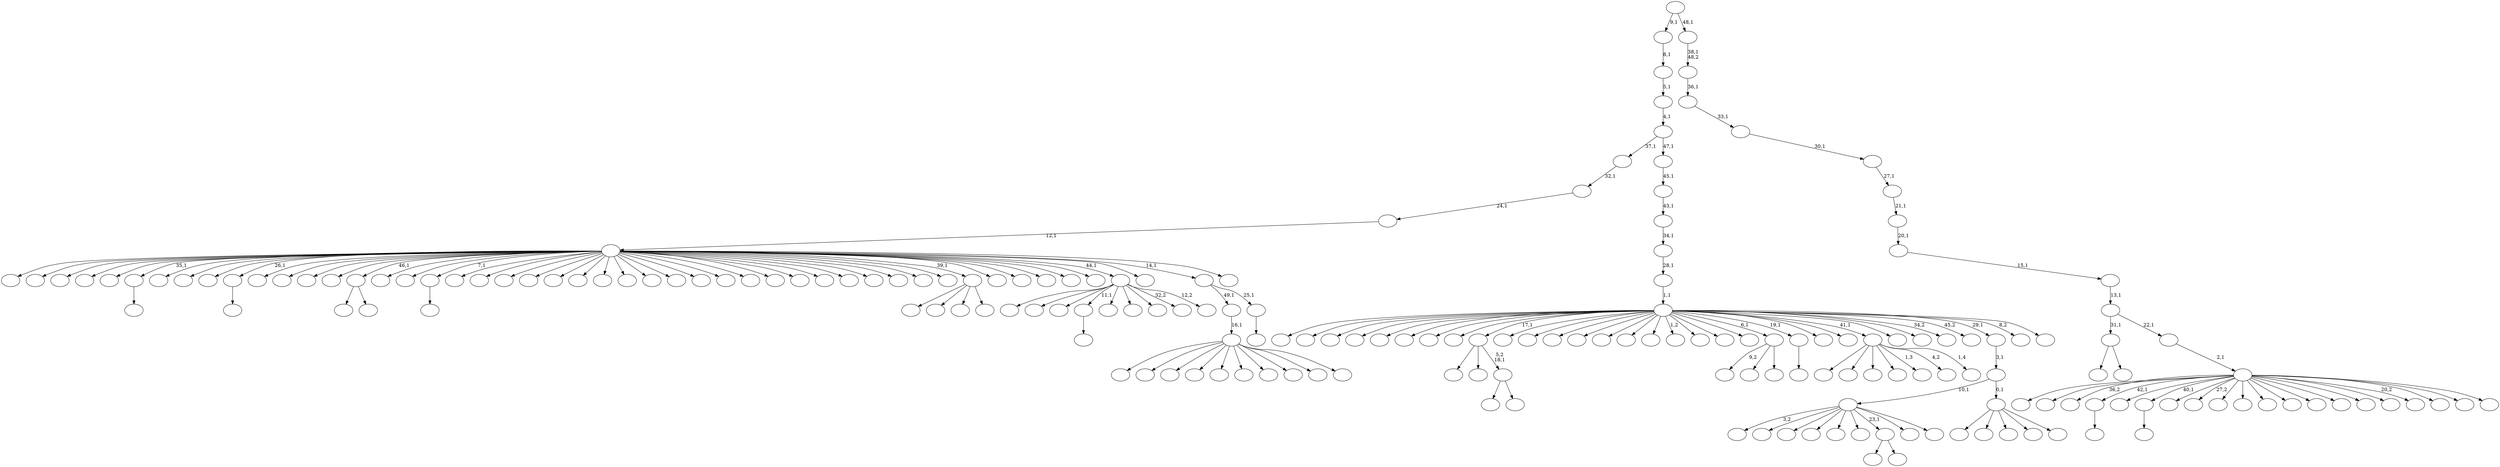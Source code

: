 digraph T {
	200 [label=""]
	199 [label=""]
	198 [label=""]
	197 [label=""]
	196 [label=""]
	195 [label=""]
	194 [label=""]
	193 [label=""]
	192 [label=""]
	191 [label=""]
	190 [label=""]
	189 [label=""]
	188 [label=""]
	187 [label=""]
	186 [label=""]
	185 [label=""]
	184 [label=""]
	183 [label=""]
	182 [label=""]
	181 [label=""]
	180 [label=""]
	179 [label=""]
	178 [label=""]
	177 [label=""]
	176 [label=""]
	175 [label=""]
	174 [label=""]
	173 [label=""]
	172 [label=""]
	171 [label=""]
	170 [label=""]
	169 [label=""]
	168 [label=""]
	167 [label=""]
	166 [label=""]
	165 [label=""]
	164 [label=""]
	163 [label=""]
	162 [label=""]
	161 [label=""]
	160 [label=""]
	159 [label=""]
	158 [label=""]
	157 [label=""]
	156 [label=""]
	155 [label=""]
	154 [label=""]
	153 [label=""]
	152 [label=""]
	151 [label=""]
	150 [label=""]
	149 [label=""]
	148 [label=""]
	147 [label=""]
	146 [label=""]
	145 [label=""]
	144 [label=""]
	143 [label=""]
	142 [label=""]
	141 [label=""]
	140 [label=""]
	139 [label=""]
	138 [label=""]
	137 [label=""]
	136 [label=""]
	135 [label=""]
	134 [label=""]
	133 [label=""]
	132 [label=""]
	131 [label=""]
	130 [label=""]
	129 [label=""]
	128 [label=""]
	127 [label=""]
	126 [label=""]
	125 [label=""]
	124 [label=""]
	123 [label=""]
	122 [label=""]
	121 [label=""]
	120 [label=""]
	119 [label=""]
	118 [label=""]
	117 [label=""]
	116 [label=""]
	115 [label=""]
	114 [label=""]
	113 [label=""]
	112 [label=""]
	111 [label=""]
	110 [label=""]
	109 [label=""]
	108 [label=""]
	107 [label=""]
	106 [label=""]
	105 [label=""]
	104 [label=""]
	103 [label=""]
	102 [label=""]
	101 [label=""]
	100 [label=""]
	99 [label=""]
	98 [label=""]
	97 [label=""]
	96 [label=""]
	95 [label=""]
	94 [label=""]
	93 [label=""]
	92 [label=""]
	91 [label=""]
	90 [label=""]
	89 [label=""]
	88 [label=""]
	87 [label=""]
	86 [label=""]
	85 [label=""]
	84 [label=""]
	83 [label=""]
	82 [label=""]
	81 [label=""]
	80 [label=""]
	79 [label=""]
	78 [label=""]
	77 [label=""]
	76 [label=""]
	75 [label=""]
	74 [label=""]
	73 [label=""]
	72 [label=""]
	71 [label=""]
	70 [label=""]
	69 [label=""]
	68 [label=""]
	67 [label=""]
	66 [label=""]
	65 [label=""]
	64 [label=""]
	63 [label=""]
	62 [label=""]
	61 [label=""]
	60 [label=""]
	59 [label=""]
	58 [label=""]
	57 [label=""]
	56 [label=""]
	55 [label=""]
	54 [label=""]
	53 [label=""]
	52 [label=""]
	51 [label=""]
	50 [label=""]
	49 [label=""]
	48 [label=""]
	47 [label=""]
	46 [label=""]
	45 [label=""]
	44 [label=""]
	43 [label=""]
	42 [label=""]
	41 [label=""]
	40 [label=""]
	39 [label=""]
	38 [label=""]
	37 [label=""]
	36 [label=""]
	35 [label=""]
	34 [label=""]
	33 [label=""]
	32 [label=""]
	31 [label=""]
	30 [label=""]
	29 [label=""]
	28 [label=""]
	27 [label=""]
	26 [label=""]
	25 [label=""]
	24 [label=""]
	23 [label=""]
	22 [label=""]
	21 [label=""]
	20 [label=""]
	19 [label=""]
	18 [label=""]
	17 [label=""]
	16 [label=""]
	15 [label=""]
	14 [label=""]
	13 [label=""]
	12 [label=""]
	11 [label=""]
	10 [label=""]
	9 [label=""]
	8 [label=""]
	7 [label=""]
	6 [label=""]
	5 [label=""]
	4 [label=""]
	3 [label=""]
	2 [label=""]
	1 [label=""]
	0 [label=""]
	175 -> 176 [label=""]
	160 -> 161 [label=""]
	158 -> 159 [label=""]
	153 -> 154 [label=""]
	151 -> 200 [label=""]
	151 -> 152 [label=""]
	150 -> 195 [label=""]
	150 -> 191 [label=""]
	150 -> 151 [label="5,2\n18,1"]
	143 -> 182 [label=""]
	143 -> 144 [label=""]
	141 -> 142 [label=""]
	136 -> 137 [label=""]
	81 -> 184 [label="9,2"]
	81 -> 107 [label=""]
	81 -> 82 [label=""]
	79 -> 140 [label=""]
	79 -> 80 [label=""]
	77 -> 78 [label=""]
	67 -> 197 [label=""]
	67 -> 183 [label=""]
	67 -> 169 [label=""]
	67 -> 166 [label=""]
	67 -> 112 [label="1,3"]
	67 -> 100 [label="4,2"]
	67 -> 68 [label="1,4"]
	59 -> 177 [label=""]
	59 -> 98 [label=""]
	59 -> 83 [label=""]
	59 -> 60 [label=""]
	47 -> 198 [label="3,2"]
	47 -> 194 [label=""]
	47 -> 173 [label=""]
	47 -> 162 [label=""]
	47 -> 126 [label=""]
	47 -> 105 [label=""]
	47 -> 79 [label="23,1"]
	47 -> 58 [label=""]
	47 -> 48 [label=""]
	44 -> 148 [label=""]
	44 -> 132 [label=""]
	44 -> 63 [label=""]
	44 -> 55 [label=""]
	44 -> 45 [label=""]
	43 -> 47 [label="10,1"]
	43 -> 44 [label="0,1"]
	42 -> 43 [label="3,1"]
	40 -> 196 [label=""]
	40 -> 170 [label=""]
	40 -> 149 [label=""]
	40 -> 109 [label=""]
	40 -> 101 [label=""]
	40 -> 91 [label=""]
	40 -> 64 [label=""]
	40 -> 57 [label=""]
	40 -> 49 [label=""]
	40 -> 41 [label=""]
	39 -> 40 [label="16,1"]
	37 -> 192 [label=""]
	37 -> 164 [label=""]
	37 -> 147 [label=""]
	37 -> 141 [label="11,1"]
	37 -> 120 [label=""]
	37 -> 76 [label=""]
	37 -> 75 [label=""]
	37 -> 72 [label="32,2"]
	37 -> 38 [label="12,2"]
	34 -> 35 [label=""]
	33 -> 39 [label="49,1"]
	33 -> 34 [label="25,1"]
	31 -> 193 [label=""]
	31 -> 190 [label=""]
	31 -> 181 [label=""]
	31 -> 179 [label=""]
	31 -> 178 [label=""]
	31 -> 175 [label="35,1"]
	31 -> 171 [label=""]
	31 -> 167 [label=""]
	31 -> 163 [label=""]
	31 -> 160 [label="26,1"]
	31 -> 157 [label=""]
	31 -> 155 [label=""]
	31 -> 146 [label=""]
	31 -> 145 [label=""]
	31 -> 143 [label="46,1"]
	31 -> 139 [label=""]
	31 -> 138 [label=""]
	31 -> 136 [label="7,1"]
	31 -> 134 [label=""]
	31 -> 133 [label=""]
	31 -> 131 [label=""]
	31 -> 130 [label=""]
	31 -> 123 [label=""]
	31 -> 119 [label=""]
	31 -> 117 [label=""]
	31 -> 115 [label=""]
	31 -> 110 [label=""]
	31 -> 106 [label=""]
	31 -> 103 [label=""]
	31 -> 102 [label=""]
	31 -> 97 [label=""]
	31 -> 94 [label=""]
	31 -> 92 [label=""]
	31 -> 86 [label=""]
	31 -> 85 [label=""]
	31 -> 84 [label=""]
	31 -> 74 [label=""]
	31 -> 69 [label=""]
	31 -> 62 [label=""]
	31 -> 59 [label="39,1"]
	31 -> 56 [label=""]
	31 -> 54 [label=""]
	31 -> 51 [label=""]
	31 -> 50 [label=""]
	31 -> 46 [label=""]
	31 -> 37 [label="44,1"]
	31 -> 36 [label=""]
	31 -> 33 [label="14,1"]
	31 -> 32 [label=""]
	30 -> 31 [label="12,1"]
	29 -> 30 [label="24,1"]
	28 -> 29 [label="32,1"]
	25 -> 118 [label=""]
	25 -> 26 [label=""]
	23 -> 199 [label=""]
	23 -> 186 [label=""]
	23 -> 185 [label=""]
	23 -> 180 [label=""]
	23 -> 174 [label=""]
	23 -> 172 [label=""]
	23 -> 168 [label=""]
	23 -> 165 [label=""]
	23 -> 150 [label="17,1"]
	23 -> 135 [label=""]
	23 -> 129 [label=""]
	23 -> 128 [label=""]
	23 -> 124 [label=""]
	23 -> 122 [label=""]
	23 -> 121 [label=""]
	23 -> 116 [label=""]
	23 -> 104 [label="1,2"]
	23 -> 96 [label=""]
	23 -> 90 [label=""]
	23 -> 89 [label=""]
	23 -> 81 [label="6,1"]
	23 -> 77 [label="19,1"]
	23 -> 73 [label=""]
	23 -> 71 [label=""]
	23 -> 67 [label="41,1"]
	23 -> 66 [label=""]
	23 -> 65 [label=""]
	23 -> 53 [label="34,2"]
	23 -> 52 [label="45,2"]
	23 -> 42 [label="29,1"]
	23 -> 27 [label="8,2"]
	23 -> 24 [label=""]
	22 -> 23 [label="1,1"]
	21 -> 22 [label="28,1"]
	20 -> 21 [label="34,1"]
	19 -> 20 [label="43,1"]
	18 -> 19 [label="45,1"]
	17 -> 28 [label="37,1"]
	17 -> 18 [label="47,1"]
	16 -> 17 [label="4,1"]
	15 -> 16 [label="5,1"]
	14 -> 15 [label="8,1"]
	12 -> 189 [label=""]
	12 -> 188 [label=""]
	12 -> 187 [label="36,2"]
	12 -> 158 [label="42,1"]
	12 -> 156 [label=""]
	12 -> 153 [label="40,1"]
	12 -> 127 [label=""]
	12 -> 125 [label="27,2"]
	12 -> 114 [label=""]
	12 -> 113 [label=""]
	12 -> 111 [label=""]
	12 -> 108 [label=""]
	12 -> 99 [label=""]
	12 -> 95 [label=""]
	12 -> 93 [label=""]
	12 -> 88 [label=""]
	12 -> 87 [label="20,2"]
	12 -> 70 [label=""]
	12 -> 61 [label=""]
	12 -> 13 [label=""]
	11 -> 12 [label="2,1"]
	10 -> 25 [label="31,1"]
	10 -> 11 [label="22,1"]
	9 -> 10 [label="13,1"]
	8 -> 9 [label="15,1"]
	7 -> 8 [label="20,1"]
	6 -> 7 [label="21,1"]
	5 -> 6 [label="27,1"]
	4 -> 5 [label="30,1"]
	3 -> 4 [label="33,1"]
	2 -> 3 [label="36,1"]
	1 -> 2 [label="38,1\n48,2"]
	0 -> 14 [label="9,1"]
	0 -> 1 [label="48,1"]
}

